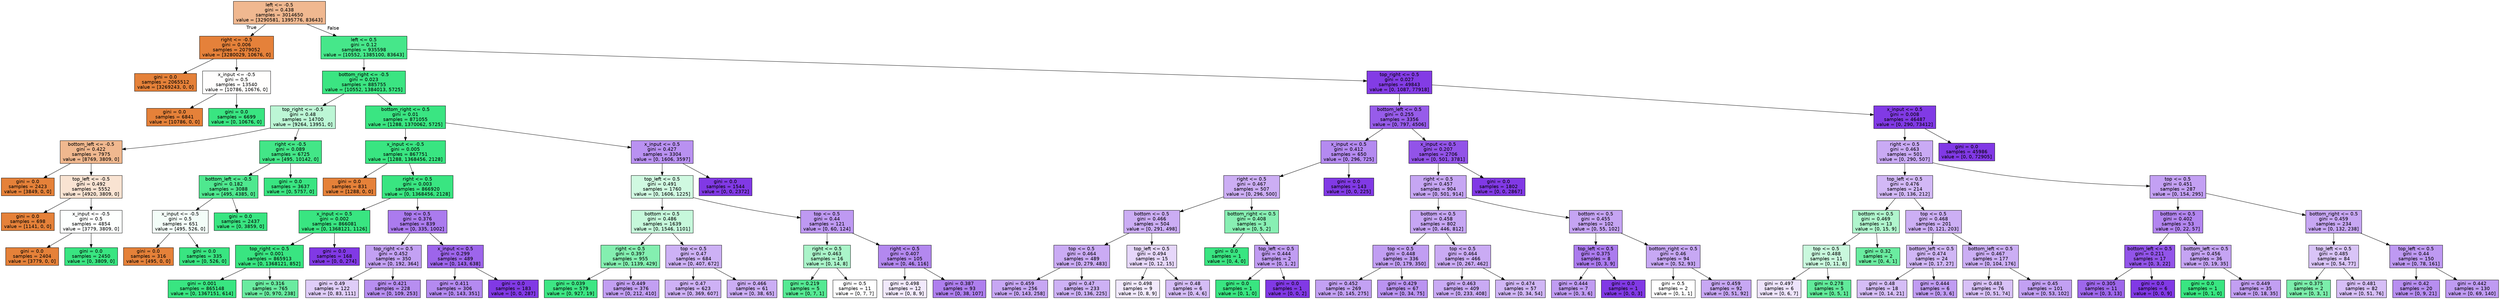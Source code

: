 digraph Tree {
node [shape=box, style="filled", color="black", fontname="helvetica"] ;
edge [fontname="helvetica"] ;
0 [label="left <= -0.5\ngini = 0.438\nsamples = 3014650\nvalue = [3290581, 1395776, 83643]", fillcolor="#f0b890"] ;
1 [label="right <= -0.5\ngini = 0.006\nsamples = 2079052\nvalue = [3280029, 10676, 0]", fillcolor="#e5813a"] ;
0 -> 1 [labeldistance=2.5, labelangle=45, headlabel="True"] ;
2 [label="gini = 0.0\nsamples = 2065512\nvalue = [3269243, 0, 0]", fillcolor="#e58139"] ;
1 -> 2 ;
3 [label="x_input <= -0.5\ngini = 0.5\nsamples = 13540\nvalue = [10786, 10676, 0]", fillcolor="#fffefd"] ;
1 -> 3 ;
4 [label="gini = 0.0\nsamples = 6841\nvalue = [10786, 0, 0]", fillcolor="#e58139"] ;
3 -> 4 ;
5 [label="gini = 0.0\nsamples = 6699\nvalue = [0, 10676, 0]", fillcolor="#39e581"] ;
3 -> 5 ;
6 [label="left <= 0.5\ngini = 0.12\nsamples = 935598\nvalue = [10552, 1385100, 83643]", fillcolor="#46e78a"] ;
0 -> 6 [labeldistance=2.5, labelangle=-45, headlabel="False"] ;
7 [label="bottom_right <= -0.5\ngini = 0.023\nsamples = 885755\nvalue = [10552, 1384013, 5725]", fillcolor="#3be582"] ;
6 -> 7 ;
8 [label="top_right <= -0.5\ngini = 0.48\nsamples = 14700\nvalue = [9264, 13951, 0]", fillcolor="#bcf6d5"] ;
7 -> 8 ;
9 [label="bottom_left <= -0.5\ngini = 0.422\nsamples = 7975\nvalue = [8769, 3809, 0]", fillcolor="#f0b88f"] ;
8 -> 9 ;
10 [label="gini = 0.0\nsamples = 2423\nvalue = [3849, 0, 0]", fillcolor="#e58139"] ;
9 -> 10 ;
11 [label="top_left <= -0.5\ngini = 0.492\nsamples = 5552\nvalue = [4920, 3809, 0]", fillcolor="#f9e3d2"] ;
9 -> 11 ;
12 [label="gini = 0.0\nsamples = 698\nvalue = [1141, 0, 0]", fillcolor="#e58139"] ;
11 -> 12 ;
13 [label="x_input <= -0.5\ngini = 0.5\nsamples = 4854\nvalue = [3779, 3809, 0]", fillcolor="#fdfffe"] ;
11 -> 13 ;
14 [label="gini = 0.0\nsamples = 2404\nvalue = [3779, 0, 0]", fillcolor="#e58139"] ;
13 -> 14 ;
15 [label="gini = 0.0\nsamples = 2450\nvalue = [0, 3809, 0]", fillcolor="#39e581"] ;
13 -> 15 ;
16 [label="right <= -0.5\ngini = 0.089\nsamples = 6725\nvalue = [495, 10142, 0]", fillcolor="#43e687"] ;
8 -> 16 ;
17 [label="bottom_left <= -0.5\ngini = 0.182\nsamples = 3088\nvalue = [495, 4385, 0]", fillcolor="#4fe88f"] ;
16 -> 17 ;
18 [label="x_input <= -0.5\ngini = 0.5\nsamples = 651\nvalue = [495, 526, 0]", fillcolor="#f3fdf8"] ;
17 -> 18 ;
19 [label="gini = 0.0\nsamples = 316\nvalue = [495, 0, 0]", fillcolor="#e58139"] ;
18 -> 19 ;
20 [label="gini = 0.0\nsamples = 335\nvalue = [0, 526, 0]", fillcolor="#39e581"] ;
18 -> 20 ;
21 [label="gini = 0.0\nsamples = 2437\nvalue = [0, 3859, 0]", fillcolor="#39e581"] ;
17 -> 21 ;
22 [label="gini = 0.0\nsamples = 3637\nvalue = [0, 5757, 0]", fillcolor="#39e581"] ;
16 -> 22 ;
23 [label="bottom_right <= 0.5\ngini = 0.01\nsamples = 871055\nvalue = [1288, 1370062, 5725]", fillcolor="#3ae582"] ;
7 -> 23 ;
24 [label="x_input <= -0.5\ngini = 0.005\nsamples = 867751\nvalue = [1288, 1368456, 2128]", fillcolor="#39e581"] ;
23 -> 24 ;
25 [label="gini = 0.0\nsamples = 831\nvalue = [1288, 0, 0]", fillcolor="#e58139"] ;
24 -> 25 ;
26 [label="right <= 0.5\ngini = 0.003\nsamples = 866920\nvalue = [0, 1368456, 2128]", fillcolor="#39e581"] ;
24 -> 26 ;
27 [label="x_input <= 0.5\ngini = 0.002\nsamples = 866081\nvalue = [0, 1368121, 1126]", fillcolor="#39e581"] ;
26 -> 27 ;
28 [label="top_right <= 0.5\ngini = 0.001\nsamples = 865913\nvalue = [0, 1368121, 852]", fillcolor="#39e581"] ;
27 -> 28 ;
29 [label="gini = 0.001\nsamples = 865148\nvalue = [0, 1367151, 614]", fillcolor="#39e581"] ;
28 -> 29 ;
30 [label="gini = 0.316\nsamples = 765\nvalue = [0, 970, 238]", fillcolor="#6aeba0"] ;
28 -> 30 ;
31 [label="gini = 0.0\nsamples = 168\nvalue = [0, 0, 274]", fillcolor="#8139e5"] ;
27 -> 31 ;
32 [label="top <= 0.5\ngini = 0.376\nsamples = 839\nvalue = [0, 335, 1002]", fillcolor="#ab7bee"] ;
26 -> 32 ;
33 [label="top_right <= 0.5\ngini = 0.452\nsamples = 350\nvalue = [0, 192, 364]", fillcolor="#c3a1f3"] ;
32 -> 33 ;
34 [label="gini = 0.49\nsamples = 122\nvalue = [0, 83, 111]", fillcolor="#dfcdf8"] ;
33 -> 34 ;
35 [label="gini = 0.421\nsamples = 228\nvalue = [0, 109, 253]", fillcolor="#b78ef0"] ;
33 -> 35 ;
36 [label="x_input <= 0.5\ngini = 0.299\nsamples = 489\nvalue = [0, 143, 638]", fillcolor="#9d65eb"] ;
32 -> 36 ;
37 [label="gini = 0.411\nsamples = 306\nvalue = [0, 143, 351]", fillcolor="#b48af0"] ;
36 -> 37 ;
38 [label="gini = 0.0\nsamples = 183\nvalue = [0, 0, 287]", fillcolor="#8139e5"] ;
36 -> 38 ;
39 [label="x_input <= 0.5\ngini = 0.427\nsamples = 3304\nvalue = [0, 1606, 3597]", fillcolor="#b991f1"] ;
23 -> 39 ;
40 [label="top_left <= 0.5\ngini = 0.491\nsamples = 1760\nvalue = [0, 1606, 1225]", fillcolor="#d0f9e1"] ;
39 -> 40 ;
41 [label="bottom <= 0.5\ngini = 0.486\nsamples = 1639\nvalue = [0, 1546, 1101]", fillcolor="#c6f8db"] ;
40 -> 41 ;
42 [label="right <= 0.5\ngini = 0.397\nsamples = 955\nvalue = [0, 1139, 429]", fillcolor="#84efb0"] ;
41 -> 42 ;
43 [label="gini = 0.039\nsamples = 579\nvalue = [0, 927, 19]", fillcolor="#3de684"] ;
42 -> 43 ;
44 [label="gini = 0.449\nsamples = 376\nvalue = [0, 212, 410]", fillcolor="#c29ff2"] ;
42 -> 44 ;
45 [label="top <= 0.5\ngini = 0.47\nsamples = 684\nvalue = [0, 407, 672]", fillcolor="#cdb1f5"] ;
41 -> 45 ;
46 [label="gini = 0.47\nsamples = 623\nvalue = [0, 369, 607]", fillcolor="#ceb1f5"] ;
45 -> 46 ;
47 [label="gini = 0.466\nsamples = 61\nvalue = [0, 38, 65]", fillcolor="#cbadf4"] ;
45 -> 47 ;
48 [label="top <= 0.5\ngini = 0.44\nsamples = 121\nvalue = [0, 60, 124]", fillcolor="#be99f2"] ;
40 -> 48 ;
49 [label="right <= 0.5\ngini = 0.463\nsamples = 16\nvalue = [0, 14, 8]", fillcolor="#aaf4c9"] ;
48 -> 49 ;
50 [label="gini = 0.219\nsamples = 5\nvalue = [0, 7, 1]", fillcolor="#55e993"] ;
49 -> 50 ;
51 [label="gini = 0.5\nsamples = 11\nvalue = [0, 7, 7]", fillcolor="#ffffff"] ;
49 -> 51 ;
52 [label="right <= 0.5\ngini = 0.407\nsamples = 105\nvalue = [0, 46, 116]", fillcolor="#b388ef"] ;
48 -> 52 ;
53 [label="gini = 0.498\nsamples = 12\nvalue = [0, 8, 9]", fillcolor="#f1e9fc"] ;
52 -> 53 ;
54 [label="gini = 0.387\nsamples = 93\nvalue = [0, 38, 107]", fillcolor="#ae7fee"] ;
52 -> 54 ;
55 [label="gini = 0.0\nsamples = 1544\nvalue = [0, 0, 2372]", fillcolor="#8139e5"] ;
39 -> 55 ;
56 [label="top_right <= 0.5\ngini = 0.027\nsamples = 49843\nvalue = [0, 1087, 77918]", fillcolor="#833ce5"] ;
6 -> 56 ;
57 [label="bottom_left <= 0.5\ngini = 0.255\nsamples = 3356\nvalue = [0, 797, 4506]", fillcolor="#975cea"] ;
56 -> 57 ;
58 [label="x_input <= 0.5\ngini = 0.412\nsamples = 650\nvalue = [0, 296, 725]", fillcolor="#b48af0"] ;
57 -> 58 ;
59 [label="right <= 0.5\ngini = 0.467\nsamples = 507\nvalue = [0, 296, 500]", fillcolor="#ccaef4"] ;
58 -> 59 ;
60 [label="bottom <= 0.5\ngini = 0.466\nsamples = 504\nvalue = [0, 291, 498]", fillcolor="#cbadf4"] ;
59 -> 60 ;
61 [label="top <= 0.5\ngini = 0.464\nsamples = 489\nvalue = [0, 279, 483]", fillcolor="#caabf4"] ;
60 -> 61 ;
62 [label="gini = 0.459\nsamples = 256\nvalue = [0, 143, 258]", fillcolor="#c7a7f3"] ;
61 -> 62 ;
63 [label="gini = 0.47\nsamples = 233\nvalue = [0, 136, 225]", fillcolor="#cdb1f5"] ;
61 -> 63 ;
64 [label="top_left <= 0.5\ngini = 0.494\nsamples = 15\nvalue = [0, 12, 15]", fillcolor="#e6d7fa"] ;
60 -> 64 ;
65 [label="gini = 0.498\nsamples = 9\nvalue = [0, 8, 9]", fillcolor="#f1e9fc"] ;
64 -> 65 ;
66 [label="gini = 0.48\nsamples = 6\nvalue = [0, 4, 6]", fillcolor="#d5bdf6"] ;
64 -> 66 ;
67 [label="bottom_right <= 0.5\ngini = 0.408\nsamples = 3\nvalue = [0, 5, 2]", fillcolor="#88efb3"] ;
59 -> 67 ;
68 [label="gini = 0.0\nsamples = 1\nvalue = [0, 4, 0]", fillcolor="#39e581"] ;
67 -> 68 ;
69 [label="top_left <= 0.5\ngini = 0.444\nsamples = 2\nvalue = [0, 1, 2]", fillcolor="#c09cf2"] ;
67 -> 69 ;
70 [label="gini = 0.0\nsamples = 1\nvalue = [0, 1, 0]", fillcolor="#39e581"] ;
69 -> 70 ;
71 [label="gini = 0.0\nsamples = 1\nvalue = [0, 0, 2]", fillcolor="#8139e5"] ;
69 -> 71 ;
72 [label="gini = 0.0\nsamples = 143\nvalue = [0, 0, 225]", fillcolor="#8139e5"] ;
58 -> 72 ;
73 [label="x_input <= 0.5\ngini = 0.207\nsamples = 2706\nvalue = [0, 501, 3781]", fillcolor="#9253e8"] ;
57 -> 73 ;
74 [label="right <= 0.5\ngini = 0.457\nsamples = 904\nvalue = [0, 501, 914]", fillcolor="#c6a6f3"] ;
73 -> 74 ;
75 [label="bottom <= 0.5\ngini = 0.458\nsamples = 802\nvalue = [0, 446, 812]", fillcolor="#c6a6f3"] ;
74 -> 75 ;
76 [label="top <= 0.5\ngini = 0.448\nsamples = 336\nvalue = [0, 179, 350]", fillcolor="#c19ef2"] ;
75 -> 76 ;
77 [label="gini = 0.452\nsamples = 269\nvalue = [0, 145, 275]", fillcolor="#c3a1f3"] ;
76 -> 77 ;
78 [label="gini = 0.429\nsamples = 67\nvalue = [0, 34, 75]", fillcolor="#ba93f1"] ;
76 -> 78 ;
79 [label="top <= 0.5\ngini = 0.464\nsamples = 466\nvalue = [0, 267, 462]", fillcolor="#caabf4"] ;
75 -> 79 ;
80 [label="gini = 0.463\nsamples = 409\nvalue = [0, 233, 408]", fillcolor="#c9aaf4"] ;
79 -> 80 ;
81 [label="gini = 0.474\nsamples = 57\nvalue = [0, 34, 54]", fillcolor="#d0b6f5"] ;
79 -> 81 ;
82 [label="bottom <= 0.5\ngini = 0.455\nsamples = 102\nvalue = [0, 55, 102]", fillcolor="#c5a4f3"] ;
74 -> 82 ;
83 [label="top_left <= 0.5\ngini = 0.375\nsamples = 8\nvalue = [0, 3, 9]", fillcolor="#ab7bee"] ;
82 -> 83 ;
84 [label="gini = 0.444\nsamples = 7\nvalue = [0, 3, 6]", fillcolor="#c09cf2"] ;
83 -> 84 ;
85 [label="gini = 0.0\nsamples = 1\nvalue = [0, 0, 3]", fillcolor="#8139e5"] ;
83 -> 85 ;
86 [label="bottom_right <= 0.5\ngini = 0.46\nsamples = 94\nvalue = [0, 52, 93]", fillcolor="#c7a8f4"] ;
82 -> 86 ;
87 [label="gini = 0.5\nsamples = 2\nvalue = [0, 1, 1]", fillcolor="#ffffff"] ;
86 -> 87 ;
88 [label="gini = 0.459\nsamples = 92\nvalue = [0, 51, 92]", fillcolor="#c7a7f3"] ;
86 -> 88 ;
89 [label="gini = 0.0\nsamples = 1802\nvalue = [0, 0, 2867]", fillcolor="#8139e5"] ;
73 -> 89 ;
90 [label="x_input <= 0.5\ngini = 0.008\nsamples = 46487\nvalue = [0, 290, 73412]", fillcolor="#813ae5"] ;
56 -> 90 ;
91 [label="right <= 0.5\ngini = 0.463\nsamples = 501\nvalue = [0, 290, 507]", fillcolor="#c9aaf4"] ;
90 -> 91 ;
92 [label="top_left <= 0.5\ngini = 0.476\nsamples = 214\nvalue = [0, 136, 212]", fillcolor="#d2b8f6"] ;
91 -> 92 ;
93 [label="bottom <= 0.5\ngini = 0.469\nsamples = 13\nvalue = [0, 15, 9]", fillcolor="#b0f5cd"] ;
92 -> 93 ;
94 [label="top <= 0.5\ngini = 0.488\nsamples = 11\nvalue = [0, 11, 8]", fillcolor="#c9f8dd"] ;
93 -> 94 ;
95 [label="gini = 0.497\nsamples = 6\nvalue = [0, 6, 7]", fillcolor="#ede3fb"] ;
94 -> 95 ;
96 [label="gini = 0.278\nsamples = 5\nvalue = [0, 5, 1]", fillcolor="#61ea9a"] ;
94 -> 96 ;
97 [label="gini = 0.32\nsamples = 2\nvalue = [0, 4, 1]", fillcolor="#6aeca0"] ;
93 -> 97 ;
98 [label="top <= 0.5\ngini = 0.468\nsamples = 201\nvalue = [0, 121, 203]", fillcolor="#ccaff4"] ;
92 -> 98 ;
99 [label="bottom_left <= 0.5\ngini = 0.474\nsamples = 24\nvalue = [0, 17, 27]", fillcolor="#d0b6f5"] ;
98 -> 99 ;
100 [label="gini = 0.48\nsamples = 18\nvalue = [0, 14, 21]", fillcolor="#d5bdf6"] ;
99 -> 100 ;
101 [label="gini = 0.444\nsamples = 6\nvalue = [0, 3, 6]", fillcolor="#c09cf2"] ;
99 -> 101 ;
102 [label="bottom_left <= 0.5\ngini = 0.467\nsamples = 177\nvalue = [0, 104, 176]", fillcolor="#cbaef4"] ;
98 -> 102 ;
103 [label="gini = 0.483\nsamples = 76\nvalue = [0, 51, 74]", fillcolor="#d8c1f7"] ;
102 -> 103 ;
104 [label="gini = 0.45\nsamples = 101\nvalue = [0, 53, 102]", fillcolor="#c2a0f3"] ;
102 -> 104 ;
105 [label="top <= 0.5\ngini = 0.451\nsamples = 287\nvalue = [0, 154, 295]", fillcolor="#c3a0f3"] ;
91 -> 105 ;
106 [label="bottom <= 0.5\ngini = 0.402\nsamples = 53\nvalue = [0, 22, 57]", fillcolor="#b285ef"] ;
105 -> 106 ;
107 [label="bottom_left <= 0.5\ngini = 0.211\nsamples = 17\nvalue = [0, 3, 22]", fillcolor="#9254e9"] ;
106 -> 107 ;
108 [label="gini = 0.305\nsamples = 11\nvalue = [0, 3, 13]", fillcolor="#9e67eb"] ;
107 -> 108 ;
109 [label="gini = 0.0\nsamples = 6\nvalue = [0, 0, 9]", fillcolor="#8139e5"] ;
107 -> 109 ;
110 [label="bottom_left <= 0.5\ngini = 0.456\nsamples = 36\nvalue = [0, 19, 35]", fillcolor="#c5a4f3"] ;
106 -> 110 ;
111 [label="gini = 0.0\nsamples = 1\nvalue = [0, 1, 0]", fillcolor="#39e581"] ;
110 -> 111 ;
112 [label="gini = 0.449\nsamples = 35\nvalue = [0, 18, 35]", fillcolor="#c29ff2"] ;
110 -> 112 ;
113 [label="bottom_right <= 0.5\ngini = 0.459\nsamples = 234\nvalue = [0, 132, 238]", fillcolor="#c7a7f3"] ;
105 -> 113 ;
114 [label="top_left <= 0.5\ngini = 0.485\nsamples = 84\nvalue = [0, 54, 77]", fillcolor="#d9c4f7"] ;
113 -> 114 ;
115 [label="gini = 0.375\nsamples = 2\nvalue = [0, 3, 1]", fillcolor="#7beeab"] ;
114 -> 115 ;
116 [label="gini = 0.481\nsamples = 82\nvalue = [0, 51, 76]", fillcolor="#d6bef6"] ;
114 -> 116 ;
117 [label="top_left <= 0.5\ngini = 0.44\nsamples = 150\nvalue = [0, 78, 161]", fillcolor="#be99f2"] ;
113 -> 117 ;
118 [label="gini = 0.42\nsamples = 20\nvalue = [0, 9, 21]", fillcolor="#b78ef0"] ;
117 -> 118 ;
119 [label="gini = 0.442\nsamples = 130\nvalue = [0, 69, 140]", fillcolor="#bf9bf2"] ;
117 -> 119 ;
120 [label="gini = 0.0\nsamples = 45986\nvalue = [0, 0, 72905]", fillcolor="#8139e5"] ;
90 -> 120 ;
}